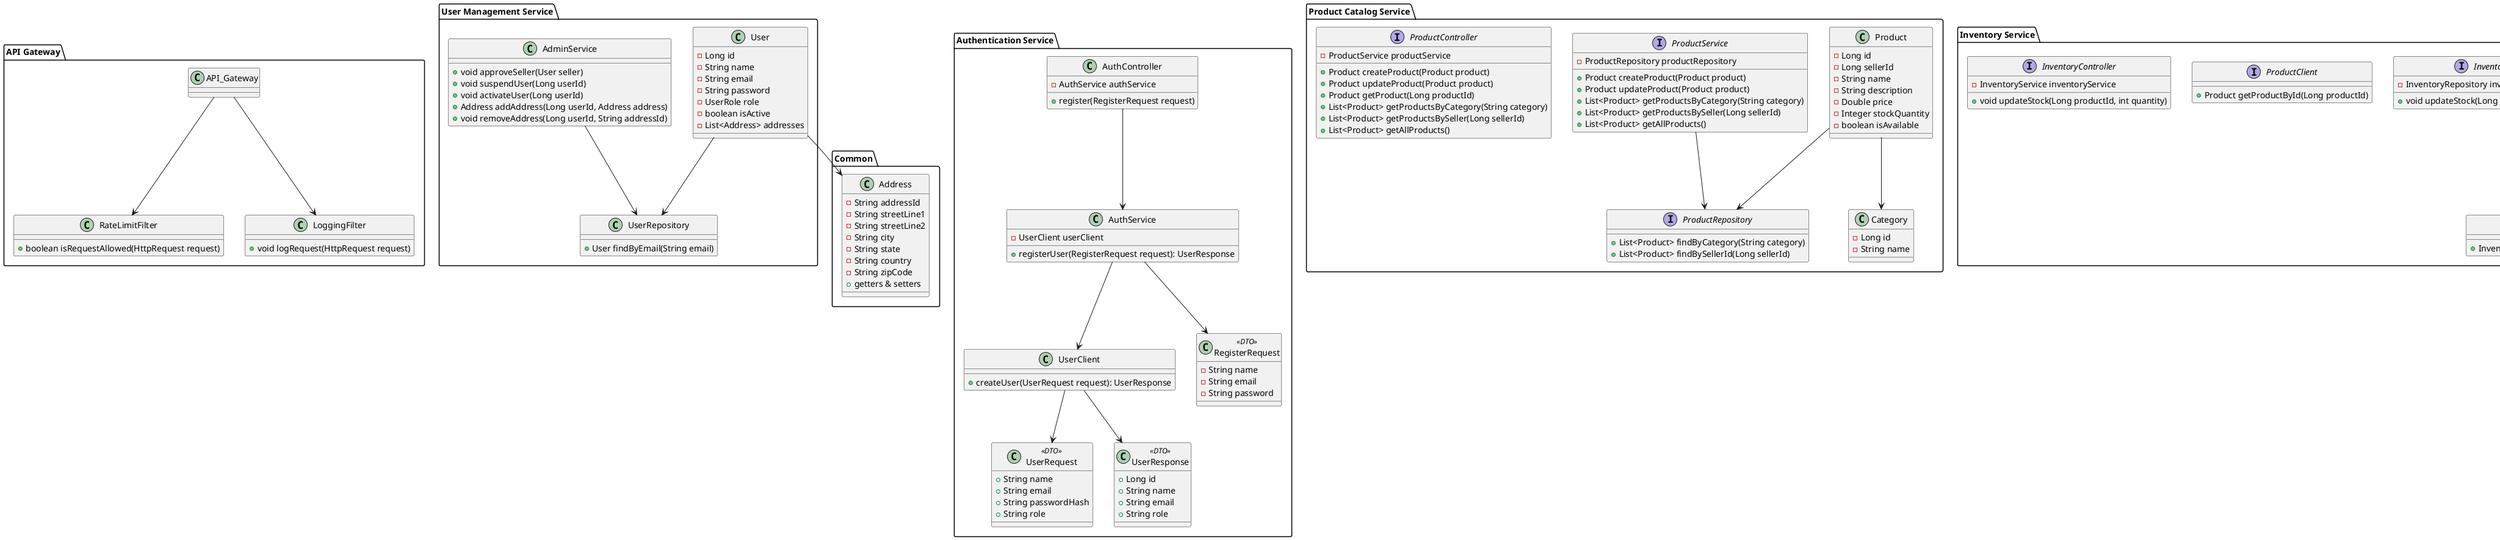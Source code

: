 @startuml class-diagram

' ==============================
'  API GATEWAY MICROSOFT
' ==============================
package "API Gateway" {
  class RateLimitFilter {
    + boolean isRequestAllowed(HttpRequest request)
  }
  class LoggingFilter {
    + void logRequest(HttpRequest request)
  }
  API_Gateway --> RateLimitFilter
  API_Gateway --> LoggingFilter
}

' ==============================
'  USER MANAGEMENT SERVICE
' ==============================
package "Common" {
  class Address {
    - String addressId
    - String streetLine1
    - String streetLine2
    - String city
    - String state
    - String country
    - String zipCode
    + getters & setters
  }
}

' ==============================
'  AUTHENTICATION SERVICE
' ==============================
package "Authentication Service" {
    class AuthController {
      - AuthService authService
        + register(RegisterRequest request)
    }

    class AuthService {
      - UserClient userClient
        + registerUser(RegisterRequest request): UserResponse
    }

    class UserClient {
        + createUser(UserRequest request): UserResponse
    }

    class RegisterRequest <<DTO>> {
        - String name
        - String email
        - String password
    }

    class UserRequest <<DTO>> {
        + String name
        + String email
        + String passwordHash
        + String role
    }

    class UserResponse <<DTO>> {
        + Long id
        + String name
        + String email
        + String role
    }

    AuthController --> AuthService
    AuthService --> UserClient
    AuthService --> RegisterRequest
    UserClient --> UserRequest
    UserClient --> UserResponse
}

' ==============================
'  USER MANAGEMENT SERVICE
' ==============================
package "User Management Service" {
  class User {
    - Long id
    - String name
    - String email
    - String password
    - UserRole role
    - boolean isActive
    - List<Address> addresses
  }
  class AdminService {
    + void approveSeller(User seller)
    + void suspendUser(Long userId)
    + void activateUser(Long userId)
    + Address addAddress(Long userId, Address address)
    + void removeAddress(Long userId, String addressId)
  }
  class UserRepository {
    + User findByEmail(String email)
  }
  User --> UserRepository
  AdminService --> UserRepository
  User --> Address
}

' ==============================
'  PRODUCT CATALOG SERVICE
' ==============================
package "Product Catalog Service" {
  class Product {
    - Long id
    - Long sellerId
    - String name
    - String description
    - Double price
    - Integer stockQuantity
    - boolean isAvailable
  }
  class Category {
    - Long id
    - String name
  }
  interface ProductRepository {
    + List<Product> findByCategory(String category)
    + List<Product> findBySellerId(Long sellerId)
  }
  interface ProductService {
    - ProductRepository productRepository

    + Product createProduct(Product product)
    + Product updateProduct(Product product)
    + List<Product> getProductsByCategory(String category)
    + List<Product> getProductsBySeller(Long sellerId)
    + List<Product> getAllProducts()
  }

  interface ProductController {
    - ProductService productService

    + Product createProduct(Product product)
    + Product updateProduct(Product product)
    + Product getProduct(Long productId)
    + List<Product> getProductsByCategory(String category)
    + List<Product> getProductsBySeller(Long sellerId)
    + List<Product> getAllProducts()
  }

  Product --> Category
  Product --> ProductRepository
  ProductService --> ProductRepository
}

' ==============================
'  INVENTORY SERVICE
' ==============================
package "Inventory Service" {
  class Inventory {
    + Long id
    + Long productId
    + Integer stockQuantity
  }
  interface InventoryRepository {
    + Inventory findByProductId(Long productId)
  }
  interface InventoryService {
    - InventoryRepository inventoryRepository
  
    + void updateStock(Long productId, int quantity)
  }

  interface ProductClient {
    + Product getProductById(Long productId)
  }

  interface InventoryController {
    - InventoryService inventoryService

    + void updateStock(Long productId, int quantity)
  }

  Inventory --> InventoryRepository
  InventoryService --> InventoryRepository
}

' ==============================
'  ORDER SERVICE
' ==============================
package "Order Service" {
  class Order {
    + Long id
    + User customer
    + List<OrderItem> items
    + OrderStatus status
  }
  class OrderItem {
    + Long id
    + Product product
    + Integer quantity
  }
  interface OrderRepository {
    + Order findById(Long id)
  }
  interface OrderService {
    + Order createOrder(User user, List<OrderItem> items)
    + void updateOrderStatus(Long orderId, OrderStatus status)
  }
  Order --> OrderItem
  Order --> OrderRepository
  OrderService --> OrderRepository
}

' ==============================
'  PAYMENT SERVICE
' ==============================
package "Payment Service" {
  class Payment {
    + Long id
    + Order order
    + Double amount
    + PaymentStatus status
    + Address billingAddress
  }
  class PaymentGatewayAdapter {
    + Payment processPayment(Order order)
  }
  interface PaymentRepository {
    + Payment findByOrderId(Long orderId)
  }
  interface PaymentService {
    + Payment processPayment(Order order)
    + void refundPayment(Long paymentId)
  }
  Payment --> PaymentRepository
  PaymentService --> PaymentRepository
  Payment --> PaymentGatewayAdapter
}

' ==============================
'  SHIPPING SERVICE
' ==============================
package "Shipping Service" {
  class Shipment {
    + Long id
    + Order order
    + String trackingNumber
    + String carrier
    + Address shippingAddress
  }
  interface ShippingRepository {
    + Shipment findByOrderId(Long orderId)
  }
  interface ShippingService {
    + Shipment createShipping(Order order)
    + void updateShippingStatus(Long shippingId, String status)
  }
  Shipment --> ShippingRepository
  ShippingService --> ShippingRepository
}

' ==============================
'  EVENT HANDLING (RabbitMQ & Kafka)
' ==============================
package "Event Handling" {
  class EventPublisher {
    + void publish(String topic, String message)
  }
  class EventConsumer {
    + void consume(String topic, String message)
  }
  class OrderEvent {
    + Long orderId
    + OrderStatus status
  }
  class PaymentEvent {
    + Long paymentId
    + PaymentStatus status
  }
  Order --> OrderEvent
  Payment --> PaymentEvent
  EventPublisher --> EventConsumer
}

@enduml
